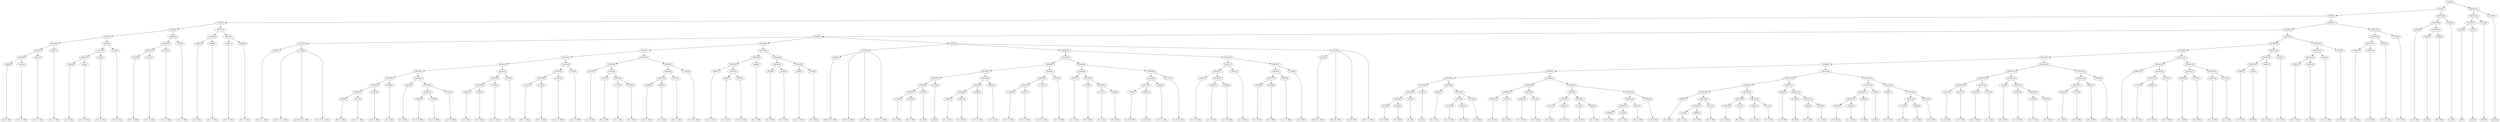 digraph sample{
"L4683(0)"->"[D  F  G](0)"
"L2641(0)"->"[D  E  F  G](0)"
"L5619(8)"->"L4683(0)"
"L5619(8)"->"L2641(0)"
"L2641(1)"->"[D  E  F  G](1)"
"L5619(7)"->"L5619(8)"
"L5619(7)"->"L2641(1)"
"L2641(2)"->"[D  E  F  G](2)"
"L5619(6)"->"L5619(7)"
"L5619(6)"->"L2641(2)"
"L3693(0)"->"[C  E  G](0)"
"L1029(0)"->"[C  D  E  G](0)"
"L5619(11)"->"L3693(0)"
"L5619(11)"->"L1029(0)"
"L1029(1)"->"[C  D  E  G](1)"
"L5619(10)"->"L5619(11)"
"L5619(10)"->"L1029(1)"
"L1029(2)"->"[C  D  E  G](2)"
"L5619(9)"->"L5619(10)"
"L5619(9)"->"L1029(2)"
"L5619(5)"->"L5619(6)"
"L5619(5)"->"L5619(9)"
"L3152(0)"->"[D  F  G  B](0)"
"L3152(1)"->"[D  F  G  B](1)"
"L5619(14)"->"L3152(0)"
"L5619(14)"->"L3152(1)"
"L3152(2)"->"[D  F  G  B](2)"
"L5619(13)"->"L5619(14)"
"L5619(13)"->"L3152(2)"
"L3152(3)"->"[D  F  G  B](3)"
"L5619(12)"->"L5619(13)"
"L5619(12)"->"L3152(3)"
"L5619(4)"->"L5619(5)"
"L5619(4)"->"L5619(12)"
"L3693(1)"->"[C  E  G](1)"
"L2964(0)"->"[C  E  F  G](0)"
"L5619(16)"->"L3693(1)"
"L5619(16)"->"L2964(0)"
"L2964(1)"->"[C  E  F  G](1)"
"L2964(2)"->"[C  E  F  G](2)"
"L5619(17)"->"L2964(1)"
"L5619(17)"->"L2964(2)"
"L5619(15)"->"L5619(16)"
"L5619(15)"->"L5619(17)"
"L5619(3)"->"L5619(4)"
"L5619(3)"->"L5619(15)"
"L4893(0)"->"[Cis  E  G  A](0)"
"L-1428(0)"->"[Cis  E  F  G  A](0)"
"L-1428(0)"->"[Cis  Dis  E  G  A](0)"
"L-1428(0)"->"[Cis  E  F  G  A](1)"
"L5275(0)"->"L4893(0)"
"L5275(0)"->"L-1428(0)"
"L2789(0)"->"[D  E  F  A](0)"
"L4117(0)"->"[Cis  D  F  A](0)"
"L5619(27)"->"L2789(0)"
"L5619(27)"->"L4117(0)"
"L4210(0)"->"[D  F  A  B](0)"
"L5619(26)"->"L5619(27)"
"L5619(26)"->"L4210(0)"
"L4004(0)"->"[D  F  A](0)"
"L5619(25)"->"L5619(26)"
"L5619(25)"->"L4004(0)"
"L3693(2)"->"[C  E  G](2)"
"L3805(0)"->"[C  E  G  B](0)"
"L-1359(0)"->"[E  F  G  B](0)"
"L5619(30)"->"L3805(0)"
"L5619(30)"->"L-1359(0)"
"L3152(4)"->"[D  F  G  B](4)"
"L5619(29)"->"L5619(30)"
"L5619(29)"->"L3152(4)"
"L5619(28)"->"L3693(2)"
"L5619(28)"->"L5619(29)"
"L5619(24)"->"L5619(25)"
"L5619(24)"->"L5619(28)"
"L3693(3)"->"[C  E  G](3)"
"L3693(4)"->"[C  E  G](4)"
"L5619(33)"->"L3693(3)"
"L5619(33)"->"L3693(4)"
"L1029(3)"->"[C  D  E  G](3)"
"L5619(32)"->"L5619(33)"
"L5619(32)"->"L1029(3)"
"L3693(5)"->"[C  E  G](5)"
"L5619(31)"->"L5619(32)"
"L5619(31)"->"L3693(5)"
"L5619(23)"->"L5619(24)"
"L5619(23)"->"L5619(31)"
"L-1359(1)"->"[E  F  G  B](1)"
"L3152(5)"->"[D  F  G  B](5)"
"L5619(36)"->"L-1359(1)"
"L5619(36)"->"L3152(5)"
"L-1427(0)"->"[Cis  F  G  B](0)"
"L5619(35)"->"L5619(36)"
"L5619(35)"->"L-1427(0)"
"L3152(6)"->"[D  F  G  B](6)"
"L5619(34)"->"L5619(35)"
"L5619(34)"->"L3152(6)"
"L5619(22)"->"L5619(23)"
"L5619(22)"->"L5619(34)"
"L4277(0)"->"[C  F  G](0)"
"L3784(0)"->"[F  G  B](0)"
"L-1310(0)"->"[F  G  A](0)"
"L3784(1)"->"[F  G  B](1)"
"L5619(40)"->"L-1310(0)"
"L5619(40)"->"L3784(1)"
"L5619(39)"->"L3784(0)"
"L5619(39)"->"L5619(40)"
"L5619(38)"->"L4277(0)"
"L5619(38)"->"L5619(39)"
"L1029(4)"->"[C  D  E  G](4)"
"L3693(6)"->"[C  E  G](6)"
"L5619(43)"->"L1029(4)"
"L5619(43)"->"L3693(6)"
"L2393(0)"->"[C  E  G  A](0)"
"L5619(42)"->"L5619(43)"
"L5619(42)"->"L2393(0)"
"L-1332(0)"->"[C  E  Fis  G](0)"
"L5619(41)"->"L5619(42)"
"L5619(41)"->"L-1332(0)"
"L5619(37)"->"L5619(38)"
"L5619(37)"->"L5619(41)"
"L5619(21)"->"L5619(22)"
"L5619(21)"->"L5619(37)"
"L2393(1)"->"[C  E  G  A](1)"
"L3693(7)"->"[C  E  G](7)"
"L1029(5)"->"[C  D  E  G](5)"
"L5619(47)"->"L3693(7)"
"L5619(47)"->"L1029(5)"
"L5619(46)"->"L2393(1)"
"L5619(46)"->"L5619(47)"
"L3693(8)"->"[C  E  G](8)"
"L5619(45)"->"L5619(46)"
"L5619(45)"->"L3693(8)"
"L4158(0)"->"[E  G  B](0)"
"L4158(1)"->"[E  G  B](1)"
"L5619(49)"->"L4158(0)"
"L5619(49)"->"L4158(1)"
"L3805(1)"->"[C  E  G  B](1)"
"L4158(2)"->"[E  G  B](2)"
"L5619(50)"->"L3805(1)"
"L5619(50)"->"L4158(2)"
"L5619(48)"->"L5619(49)"
"L5619(48)"->"L5619(50)"
"L5619(44)"->"L5619(45)"
"L5619(44)"->"L5619(48)"
"L5619(20)"->"L5619(21)"
"L5619(20)"->"L5619(44)"
"L3628(0)"->"[Dis  Fis  A  B](0)"
"L5130(0)"->"[Dis  Ais  B](0)"
"L5130(0)"->"[C  Dis  B](0)"
"L5130(0)"->"L3628(0)"
"L5130(0)"->"[Fis  G  A  B](0)"
"L4158(3)"->"[E  G  B](3)"
"L4158(4)"->"[E  G  B](4)"
"L5619(57)"->"L4158(3)"
"L5619(57)"->"L4158(4)"
"L4336(0)"->"[E  G](0)"
"L5619(56)"->"L5619(57)"
"L5619(56)"->"L4336(0)"
"L3335(0)"->"[rest](0)"
"L5619(55)"->"L5619(56)"
"L5619(55)"->"L3335(0)"
"L3693(9)"->"[C  E  G](9)"
"L3693(10)"->"[C  E  G](10)"
"L5619(60)"->"L3693(9)"
"L5619(60)"->"L3693(10)"
"L1029(6)"->"[C  D  E  G](6)"
"L5619(59)"->"L5619(60)"
"L5619(59)"->"L1029(6)"
"L3693(11)"->"[C  E  G](11)"
"L5619(58)"->"L5619(59)"
"L5619(58)"->"L3693(11)"
"L5619(54)"->"L5619(55)"
"L5619(54)"->"L5619(58)"
"L-1359(2)"->"[E  F  G  B](2)"
"L3152(7)"->"[D  F  G  B](7)"
"L5619(63)"->"L-1359(2)"
"L5619(63)"->"L3152(7)"
"L-1427(1)"->"[Cis  F  G  B](1)"
"L5619(62)"->"L5619(63)"
"L5619(62)"->"L-1427(1)"
"L3152(8)"->"[D  F  G  B](8)"
"L5619(61)"->"L5619(62)"
"L5619(61)"->"L3152(8)"
"L5619(53)"->"L5619(54)"
"L5619(53)"->"L5619(61)"
"L4277(1)"->"[C  F  G](1)"
"L3784(2)"->"[F  G  B](2)"
"L-1310(1)"->"[F  G  A](1)"
"L3784(3)"->"[F  G  B](3)"
"L5619(67)"->"L-1310(1)"
"L5619(67)"->"L3784(3)"
"L5619(66)"->"L3784(2)"
"L5619(66)"->"L5619(67)"
"L5619(65)"->"L4277(1)"
"L5619(65)"->"L5619(66)"
"L1029(7)"->"[C  D  E  G](7)"
"L3693(12)"->"[C  E  G](12)"
"L5619(70)"->"L1029(7)"
"L5619(70)"->"L3693(12)"
"L2393(2)"->"[C  E  G  A](2)"
"L5619(69)"->"L5619(70)"
"L5619(69)"->"L2393(2)"
"L-1332(1)"->"[C  E  Fis  G](1)"
"L5619(68)"->"L5619(69)"
"L5619(68)"->"L-1332(1)"
"L5619(64)"->"L5619(65)"
"L5619(64)"->"L5619(68)"
"L5619(52)"->"L5619(53)"
"L5619(52)"->"L5619(64)"
"L2393(3)"->"[C  E  G  A](3)"
"L3693(13)"->"[C  E  G](13)"
"L1029(8)"->"[C  D  E  G](8)"
"L5619(74)"->"L3693(13)"
"L5619(74)"->"L1029(8)"
"L5619(73)"->"L2393(3)"
"L5619(73)"->"L5619(74)"
"L3693(14)"->"[C  E  G](14)"
"L5619(72)"->"L5619(73)"
"L5619(72)"->"L3693(14)"
"L4158(5)"->"[E  G  B](5)"
"L4158(6)"->"[E  G  B](6)"
"L5619(77)"->"L4158(5)"
"L5619(77)"->"L4158(6)"
"L3805(2)"->"[C  E  G  B](2)"
"L5619(76)"->"L5619(77)"
"L5619(76)"->"L3805(2)"
"L4158(7)"->"[E  G  B](7)"
"L5619(75)"->"L5619(76)"
"L5619(75)"->"L4158(7)"
"L5619(71)"->"L5619(72)"
"L5619(71)"->"L5619(75)"
"L5619(51)"->"L5619(52)"
"L5619(51)"->"L5619(71)"
"L3628(1)"->"[Dis  Fis  A  B](1)"
"L5130(1)"->"[Dis  Ais  B](1)"
"L5130(1)"->"[C  Dis  B](1)"
"L5130(1)"->"L3628(1)"
"L5130(1)"->"[Fis  G  A  B](1)"
"L5343(0)"->"L5130(0)"
"L5343(0)"->"L5619(51)"
"L5343(0)"->"L5130(1)"
"L5341(0)"->"L5275(0)"
"L5341(0)"->"L5619(20)"
"L5341(0)"->"L5343(0)"
"L4158(8)"->"[E  G  B](8)"
"L4158(9)"->"[E  G  B](9)"
"L5619(87)"->"L4158(8)"
"L5619(87)"->"L4158(9)"
"L4336(1)"->"[E  G](1)"
"L5619(86)"->"L5619(87)"
"L5619(86)"->"L4336(1)"
"L3335(1)"->"[rest](1)"
"L5619(85)"->"L5619(86)"
"L5619(85)"->"L3335(1)"
"L4683(1)"->"[D  F  G](1)"
"L-1344(0)"->"[Cis  E  G](0)"
"L4683(2)"->"[D  F  G](2)"
"L5619(90)"->"L-1344(0)"
"L5619(90)"->"L4683(2)"
"L3116(0)"->"[D  G  B](0)"
"L5619(89)"->"L5619(90)"
"L5619(89)"->"L3116(0)"
"L5619(88)"->"L4683(1)"
"L5619(88)"->"L5619(89)"
"L5619(84)"->"L5619(85)"
"L5619(84)"->"L5619(88)"
"L3693(15)"->"[C  E  G](15)"
"L3116(1)"->"[D  G  B](1)"
"L5619(93)"->"L3693(15)"
"L5619(93)"->"L3116(1)"
"L3693(16)"->"[C  E  G](16)"
"L5114(0)"->"[C  G  A](0)"
"L5619(94)"->"L3693(16)"
"L5619(94)"->"L5114(0)"
"L5619(92)"->"L5619(93)"
"L5619(92)"->"L5619(94)"
"L3116(2)"->"[D  G  B](2)"
"L3693(17)"->"[C  E  G](17)"
"L5619(97)"->"L3116(2)"
"L5619(97)"->"L3693(17)"
"L-1344(1)"->"[Cis  E  G](1)"
"L4683(3)"->"[D  F  G](3)"
"L5619(98)"->"L-1344(1)"
"L5619(98)"->"L4683(3)"
"L5619(96)"->"L5619(97)"
"L5619(96)"->"L5619(98)"
"L3693(18)"->"[C  E  G](18)"
"L3116(3)"->"[D  G  B](3)"
"L5619(101)"->"L3693(18)"
"L5619(101)"->"L3116(3)"
"L4801(0)"->"[Dis  G  B](0)"
"L5619(100)"->"L5619(101)"
"L5619(100)"->"L4801(0)"
"L3693(19)"->"[C  E  G](19)"
"L5619(99)"->"L5619(100)"
"L5619(99)"->"L3693(19)"
"L5619(95)"->"L5619(96)"
"L5619(95)"->"L5619(99)"
"L5619(91)"->"L5619(92)"
"L5619(91)"->"L5619(95)"
"L5619(83)"->"L5619(84)"
"L5619(83)"->"L5619(91)"
"L4683(4)"->"[D  F  G](4)"
"L-1344(2)"->"[Cis  E  G](2)"
"L4683(5)"->"[D  F  G](5)"
"L5619(107)"->"L-1344(2)"
"L5619(107)"->"L4683(5)"
"L3116(4)"->"[D  G  B](4)"
"L5619(106)"->"L5619(107)"
"L5619(106)"->"L3116(4)"
"L5619(105)"->"L4683(4)"
"L5619(105)"->"L5619(106)"
"L3693(20)"->"[C  E  G](20)"
"L3116(5)"->"[D  G  B](5)"
"L5619(109)"->"L3693(20)"
"L5619(109)"->"L3116(5)"
"L3693(21)"->"[C  E  G](21)"
"L5114(1)"->"[C  G  A](1)"
"L5619(110)"->"L3693(21)"
"L5619(110)"->"L5114(1)"
"L5619(108)"->"L5619(109)"
"L5619(108)"->"L5619(110)"
"L5619(104)"->"L5619(105)"
"L5619(104)"->"L5619(108)"
"L1852(0)"->"[C  D  B](0)"
"L3130(0)"->"[D  E](0)"
"L4683(6)"->"[D  F  G](6)"
"L3645(0)"->"[G  A  B](0)"
"L5619(113)"->"L4683(6)"
"L5619(113)"->"L3645(0)"
"L5619(112)"->"L3130(0)"
"L5619(112)"->"L5619(113)"
"L5619(111)"->"L1852(0)"
"L5619(111)"->"L5619(112)"
"L5619(103)"->"L5619(104)"
"L5619(103)"->"L5619(111)"
"L3693(22)"->"[C  E  G](22)"
"L3693(23)"->"[C  E  G](23)"
"L5619(117)"->"L3693(22)"
"L5619(117)"->"L3693(23)"
"L2963(0)"->"[C  E](0)"
"L5619(116)"->"L5619(117)"
"L5619(116)"->"L2963(0)"
"L3335(2)"->"[rest](2)"
"L5619(115)"->"L5619(116)"
"L5619(115)"->"L3335(2)"
"L4683(7)"->"[D  F  G](7)"
"L-1344(3)"->"[Cis  E  G](3)"
"L4683(8)"->"[D  F  G](8)"
"L5619(120)"->"L-1344(3)"
"L5619(120)"->"L4683(8)"
"L3116(6)"->"[D  G  B](6)"
"L5619(119)"->"L5619(120)"
"L5619(119)"->"L3116(6)"
"L5619(118)"->"L4683(7)"
"L5619(118)"->"L5619(119)"
"L5619(114)"->"L5619(115)"
"L5619(114)"->"L5619(118)"
"L5619(102)"->"L5619(103)"
"L5619(102)"->"L5619(114)"
"L5619(82)"->"L5619(83)"
"L5619(82)"->"L5619(102)"
"L3693(24)"->"[C  E  G](24)"
"L3116(7)"->"[D  G  B](7)"
"L5619(124)"->"L3693(24)"
"L5619(124)"->"L3116(7)"
"L3693(25)"->"[C  E  G](25)"
"L5114(2)"->"[C  G  A](2)"
"L5619(125)"->"L3693(25)"
"L5619(125)"->"L5114(2)"
"L5619(123)"->"L5619(124)"
"L5619(123)"->"L5619(125)"
"L3116(8)"->"[D  G  B](8)"
"L3693(26)"->"[C  E  G](26)"
"L-1344(4)"->"[Cis  E  G](4)"
"L4683(9)"->"[D  F  G](9)"
"L5619(128)"->"L-1344(4)"
"L5619(128)"->"L4683(9)"
"L5619(127)"->"L3693(26)"
"L5619(127)"->"L5619(128)"
"L5619(126)"->"L3116(8)"
"L5619(126)"->"L5619(127)"
"L5619(122)"->"L5619(123)"
"L5619(122)"->"L5619(126)"
"L3693(27)"->"[C  E  G](27)"
"L3116(9)"->"[D  G  B](9)"
"L5619(131)"->"L3693(27)"
"L5619(131)"->"L3116(9)"
"L4801(1)"->"[Dis  G  B](1)"
"L5619(130)"->"L5619(131)"
"L5619(130)"->"L4801(1)"
"L3693(28)"->"[C  E  G](28)"
"L5619(129)"->"L5619(130)"
"L5619(129)"->"L3693(28)"
"L5619(121)"->"L5619(122)"
"L5619(121)"->"L5619(129)"
"L5619(81)"->"L5619(82)"
"L5619(81)"->"L5619(121)"
"L4683(10)"->"[D  F  G](10)"
"L-1344(5)"->"[Cis  E  G](5)"
"L4683(11)"->"[D  F  G](11)"
"L5619(135)"->"L-1344(5)"
"L5619(135)"->"L4683(11)"
"L3116(10)"->"[D  G  B](10)"
"L5619(134)"->"L5619(135)"
"L5619(134)"->"L3116(10)"
"L5619(133)"->"L4683(10)"
"L5619(133)"->"L5619(134)"
"L3693(29)"->"[C  E  G](29)"
"L3116(11)"->"[D  G  B](11)"
"L5619(137)"->"L3693(29)"
"L5619(137)"->"L3116(11)"
"L3693(30)"->"[C  E  G](30)"
"L5114(3)"->"[C  G  A](3)"
"L5619(138)"->"L3693(30)"
"L5619(138)"->"L5114(3)"
"L5619(136)"->"L5619(137)"
"L5619(136)"->"L5619(138)"
"L5619(132)"->"L5619(133)"
"L5619(132)"->"L5619(136)"
"L5619(80)"->"L5619(81)"
"L5619(80)"->"L5619(132)"
"L1852(1)"->"[C  D  B](1)"
"L3130(1)"->"[D  E](1)"
"L5619(141)"->"L1852(1)"
"L5619(141)"->"L3130(1)"
"L4683(12)"->"[D  F  G](12)"
"L5619(140)"->"L5619(141)"
"L5619(140)"->"L4683(12)"
"L3645(1)"->"[G  A  B](1)"
"L5619(139)"->"L5619(140)"
"L5619(139)"->"L3645(1)"
"L5619(79)"->"L5619(80)"
"L5619(79)"->"L5619(139)"
"L3693(31)"->"[C  E  G](31)"
"L3693(32)"->"[C  E  G](32)"
"L5619(144)"->"L3693(31)"
"L5619(144)"->"L3693(32)"
"L4648(0)"->"[D  F  G  A](0)"
"L5619(143)"->"L5619(144)"
"L5619(143)"->"L4648(0)"
"L3784(4)"->"[F  G  B](4)"
"L5619(142)"->"L5619(143)"
"L5619(142)"->"L3784(4)"
"L5619(78)"->"L5619(79)"
"L5619(78)"->"L5619(142)"
"L5619(19)"->"L5341(0)"
"L5619(19)"->"L5619(78)"
"L3693(33)"->"[C  E  G](33)"
"L3693(34)"->"[C  E  G](34)"
"L5619(147)"->"L3693(33)"
"L5619(147)"->"L3693(34)"
"L4648(1)"->"[D  F  G  A](1)"
"L5619(146)"->"L5619(147)"
"L5619(146)"->"L4648(1)"
"L3784(5)"->"[F  G  B](5)"
"L5619(145)"->"L5619(146)"
"L5619(145)"->"L3784(5)"
"L5619(18)"->"L5619(19)"
"L5619(18)"->"L5619(145)"
"L5619(2)"->"L5619(3)"
"L5619(2)"->"L5619(18)"
"L2819(0)"->"[C  E  B](0)"
"L2963(1)"->"[C  E](1)"
"L4688(0)"->"[Dis  G](0)"
"L5619(150)"->"L2963(1)"
"L5619(150)"->"L4688(0)"
"L5619(149)"->"L2819(0)"
"L5619(149)"->"L5619(150)"
"L4336(2)"->"[E  G](2)"
"L5619(148)"->"L5619(149)"
"L5619(148)"->"L4336(2)"
"L5619(1)"->"L5619(2)"
"L5619(1)"->"L5619(148)"
"L3500(0)"->"[C](0)"
"L3335(3)"->"[rest](3)"
"L5619(153)"->"L3500(0)"
"L5619(153)"->"L3335(3)"
"L3335(4)"->"[rest](4)"
"L5619(152)"->"L5619(153)"
"L5619(152)"->"L3335(4)"
"L3335(5)"->"[rest](5)"
"L5619(151)"->"L5619(152)"
"L5619(151)"->"L3335(5)"
"L5619(0)"->"L5619(1)"
"L5619(0)"->"L5619(151)"
{rank = min; "L5619(0)"}
{rank = same; "L5619(1)"; "L5619(151)";}
{rank = same; "L5619(2)"; "L5619(148)"; "L5619(152)"; "L3335(5)";}
{rank = same; "L5619(3)"; "L5619(18)"; "L5619(149)"; "L4336(2)"; "L5619(153)"; "L3335(4)";}
{rank = same; "L5619(4)"; "L5619(15)"; "L5619(19)"; "L5619(145)"; "L2819(0)"; "L5619(150)"; "L3500(0)"; "L3335(3)";}
{rank = same; "L5619(5)"; "L5619(12)"; "L5619(16)"; "L5619(17)"; "L5341(0)"; "L5619(78)"; "L5619(146)"; "L3784(5)"; "L2963(1)"; "L4688(0)";}
{rank = same; "L5619(6)"; "L5619(9)"; "L5619(13)"; "L3152(3)"; "L3693(1)"; "L2964(0)"; "L2964(1)"; "L2964(2)"; "L5275(0)"; "L5619(20)"; "L5343(0)"; "L5619(79)"; "L5619(142)"; "L5619(147)"; "L4648(1)";}
{rank = same; "L5619(7)"; "L2641(2)"; "L5619(10)"; "L1029(2)"; "L5619(14)"; "L3152(2)"; "L4893(0)"; "L-1428(0)"; "L5619(21)"; "L5619(44)"; "L5130(0)"; "L5619(51)"; "L5130(1)"; "L5619(80)"; "L5619(139)"; "L5619(143)"; "L3784(4)"; "L3693(33)"; "L3693(34)";}
{rank = same; "L5619(8)"; "L2641(1)"; "L5619(11)"; "L1029(1)"; "L3152(0)"; "L3152(1)"; "L5619(22)"; "L5619(37)"; "L5619(45)"; "L5619(48)"; "L3628(0)"; "L5619(52)"; "L5619(71)"; "L3628(1)"; "L5619(81)"; "L5619(132)"; "L5619(140)"; "L3645(1)"; "L5619(144)"; "L4648(0)";}
{rank = same; "L4683(0)"; "L2641(0)"; "L3693(0)"; "L1029(0)"; "L5619(23)"; "L5619(34)"; "L5619(38)"; "L5619(41)"; "L5619(46)"; "L3693(8)"; "L5619(49)"; "L5619(50)"; "L5619(53)"; "L5619(64)"; "L5619(72)"; "L5619(75)"; "L5619(82)"; "L5619(121)"; "L5619(133)"; "L5619(136)"; "L5619(141)"; "L4683(12)"; "L3693(31)"; "L3693(32)";}
{rank = same; "L5619(24)"; "L5619(31)"; "L5619(35)"; "L3152(6)"; "L4277(0)"; "L5619(39)"; "L5619(42)"; "L-1332(0)"; "L2393(1)"; "L5619(47)"; "L4158(0)"; "L4158(1)"; "L3805(1)"; "L4158(2)"; "L5619(54)"; "L5619(61)"; "L5619(65)"; "L5619(68)"; "L5619(73)"; "L3693(14)"; "L5619(76)"; "L4158(7)"; "L5619(83)"; "L5619(102)"; "L5619(122)"; "L5619(129)"; "L4683(10)"; "L5619(134)"; "L5619(137)"; "L5619(138)"; "L1852(1)"; "L3130(1)";}
{rank = same; "L5619(25)"; "L5619(28)"; "L5619(32)"; "L3693(5)"; "L5619(36)"; "L-1427(0)"; "L3784(0)"; "L5619(40)"; "L5619(43)"; "L2393(0)"; "L3693(7)"; "L1029(5)"; "L5619(55)"; "L5619(58)"; "L5619(62)"; "L3152(8)"; "L4277(1)"; "L5619(66)"; "L5619(69)"; "L-1332(1)"; "L2393(3)"; "L5619(74)"; "L5619(77)"; "L3805(2)"; "L5619(84)"; "L5619(91)"; "L5619(103)"; "L5619(114)"; "L5619(123)"; "L5619(126)"; "L5619(130)"; "L3693(28)"; "L5619(135)"; "L3116(10)"; "L3693(29)"; "L3116(11)"; "L3693(30)"; "L5114(3)";}
{rank = same; "L5619(26)"; "L4004(0)"; "L3693(2)"; "L5619(29)"; "L5619(33)"; "L1029(3)"; "L-1359(1)"; "L3152(5)"; "L-1310(0)"; "L3784(1)"; "L1029(4)"; "L3693(6)"; "L5619(56)"; "L3335(0)"; "L5619(59)"; "L3693(11)"; "L5619(63)"; "L-1427(1)"; "L3784(2)"; "L5619(67)"; "L5619(70)"; "L2393(2)"; "L3693(13)"; "L1029(8)"; "L4158(5)"; "L4158(6)"; "L5619(85)"; "L5619(88)"; "L5619(92)"; "L5619(95)"; "L5619(104)"; "L5619(111)"; "L5619(115)"; "L5619(118)"; "L5619(124)"; "L5619(125)"; "L3116(8)"; "L5619(127)"; "L5619(131)"; "L4801(1)"; "L-1344(5)"; "L4683(11)";}
{rank = same; "L5619(27)"; "L4210(0)"; "L5619(30)"; "L3152(4)"; "L3693(3)"; "L3693(4)"; "L5619(57)"; "L4336(0)"; "L5619(60)"; "L1029(6)"; "L-1359(2)"; "L3152(7)"; "L-1310(1)"; "L3784(3)"; "L1029(7)"; "L3693(12)"; "L5619(86)"; "L3335(1)"; "L4683(1)"; "L5619(89)"; "L5619(93)"; "L5619(94)"; "L5619(96)"; "L5619(99)"; "L5619(105)"; "L5619(108)"; "L1852(0)"; "L5619(112)"; "L5619(116)"; "L3335(2)"; "L4683(7)"; "L5619(119)"; "L3693(24)"; "L3116(7)"; "L3693(25)"; "L5114(2)"; "L3693(26)"; "L5619(128)"; "L3693(27)"; "L3116(9)";}
{rank = same; "L2789(0)"; "L4117(0)"; "L3805(0)"; "L-1359(0)"; "L4158(3)"; "L4158(4)"; "L3693(9)"; "L3693(10)"; "L5619(87)"; "L4336(1)"; "L5619(90)"; "L3116(0)"; "L3693(15)"; "L3116(1)"; "L3693(16)"; "L5114(0)"; "L5619(97)"; "L5619(98)"; "L5619(100)"; "L3693(19)"; "L4683(4)"; "L5619(106)"; "L5619(109)"; "L5619(110)"; "L3130(0)"; "L5619(113)"; "L5619(117)"; "L2963(0)"; "L5619(120)"; "L3116(6)"; "L-1344(4)"; "L4683(9)";}
{rank = same; "L4158(8)"; "L4158(9)"; "L-1344(0)"; "L4683(2)"; "L3116(2)"; "L3693(17)"; "L-1344(1)"; "L4683(3)"; "L5619(101)"; "L4801(0)"; "L5619(107)"; "L3116(4)"; "L3693(20)"; "L3116(5)"; "L3693(21)"; "L5114(1)"; "L4683(6)"; "L3645(0)"; "L3693(22)"; "L3693(23)"; "L-1344(3)"; "L4683(8)";}
{rank = same; "L3693(18)"; "L3116(3)"; "L-1344(2)"; "L4683(5)";}
{rank = max; "[C  D  B](0)"; "[C  D  B](1)"; "[C  D  E  G](0)"; "[C  D  E  G](1)"; "[C  D  E  G](2)"; "[C  D  E  G](3)"; "[C  D  E  G](4)"; "[C  D  E  G](5)"; "[C  D  E  G](6)"; "[C  D  E  G](7)"; "[C  D  E  G](8)"; "[C  Dis  B](0)"; "[C  Dis  B](1)"; "[C  E  B](0)"; "[C  E  F  G](0)"; "[C  E  F  G](1)"; "[C  E  F  G](2)"; "[C  E  Fis  G](0)"; "[C  E  Fis  G](1)"; "[C  E  G  A](0)"; "[C  E  G  A](1)"; "[C  E  G  A](2)"; "[C  E  G  A](3)"; "[C  E  G  B](0)"; "[C  E  G  B](1)"; "[C  E  G  B](2)"; "[C  E  G](0)"; "[C  E  G](1)"; "[C  E  G](10)"; "[C  E  G](11)"; "[C  E  G](12)"; "[C  E  G](13)"; "[C  E  G](14)"; "[C  E  G](15)"; "[C  E  G](16)"; "[C  E  G](17)"; "[C  E  G](18)"; "[C  E  G](19)"; "[C  E  G](2)"; "[C  E  G](20)"; "[C  E  G](21)"; "[C  E  G](22)"; "[C  E  G](23)"; "[C  E  G](24)"; "[C  E  G](25)"; "[C  E  G](26)"; "[C  E  G](27)"; "[C  E  G](28)"; "[C  E  G](29)"; "[C  E  G](3)"; "[C  E  G](30)"; "[C  E  G](31)"; "[C  E  G](32)"; "[C  E  G](33)"; "[C  E  G](34)"; "[C  E  G](4)"; "[C  E  G](5)"; "[C  E  G](6)"; "[C  E  G](7)"; "[C  E  G](8)"; "[C  E  G](9)"; "[C  E](0)"; "[C  E](1)"; "[C  F  G](0)"; "[C  F  G](1)"; "[C  G  A](0)"; "[C  G  A](1)"; "[C  G  A](2)"; "[C  G  A](3)"; "[C](0)"; "[Cis  D  F  A](0)"; "[Cis  Dis  E  G  A](0)"; "[Cis  E  F  G  A](0)"; "[Cis  E  F  G  A](1)"; "[Cis  E  G  A](0)"; "[Cis  E  G](0)"; "[Cis  E  G](1)"; "[Cis  E  G](2)"; "[Cis  E  G](3)"; "[Cis  E  G](4)"; "[Cis  E  G](5)"; "[Cis  F  G  B](0)"; "[Cis  F  G  B](1)"; "[D  E  F  A](0)"; "[D  E  F  G](0)"; "[D  E  F  G](1)"; "[D  E  F  G](2)"; "[D  E](0)"; "[D  E](1)"; "[D  F  A  B](0)"; "[D  F  A](0)"; "[D  F  G  A](0)"; "[D  F  G  A](1)"; "[D  F  G  B](0)"; "[D  F  G  B](1)"; "[D  F  G  B](2)"; "[D  F  G  B](3)"; "[D  F  G  B](4)"; "[D  F  G  B](5)"; "[D  F  G  B](6)"; "[D  F  G  B](7)"; "[D  F  G  B](8)"; "[D  F  G](0)"; "[D  F  G](1)"; "[D  F  G](10)"; "[D  F  G](11)"; "[D  F  G](12)"; "[D  F  G](2)"; "[D  F  G](3)"; "[D  F  G](4)"; "[D  F  G](5)"; "[D  F  G](6)"; "[D  F  G](7)"; "[D  F  G](8)"; "[D  F  G](9)"; "[D  G  B](0)"; "[D  G  B](1)"; "[D  G  B](10)"; "[D  G  B](11)"; "[D  G  B](2)"; "[D  G  B](3)"; "[D  G  B](4)"; "[D  G  B](5)"; "[D  G  B](6)"; "[D  G  B](7)"; "[D  G  B](8)"; "[D  G  B](9)"; "[Dis  Ais  B](0)"; "[Dis  Ais  B](1)"; "[Dis  Fis  A  B](0)"; "[Dis  Fis  A  B](1)"; "[Dis  G  B](0)"; "[Dis  G  B](1)"; "[Dis  G](0)"; "[E  F  G  B](0)"; "[E  F  G  B](1)"; "[E  F  G  B](2)"; "[E  G  B](0)"; "[E  G  B](1)"; "[E  G  B](2)"; "[E  G  B](3)"; "[E  G  B](4)"; "[E  G  B](5)"; "[E  G  B](6)"; "[E  G  B](7)"; "[E  G  B](8)"; "[E  G  B](9)"; "[E  G](0)"; "[E  G](1)"; "[E  G](2)"; "[F  G  A](0)"; "[F  G  A](1)"; "[F  G  B](0)"; "[F  G  B](1)"; "[F  G  B](2)"; "[F  G  B](3)"; "[F  G  B](4)"; "[F  G  B](5)"; "[Fis  G  A  B](0)"; "[Fis  G  A  B](1)"; "[G  A  B](0)"; "[G  A  B](1)"; "[rest](0)"; "[rest](1)"; "[rest](2)"; "[rest](3)"; "[rest](4)"; "[rest](5)";}
}